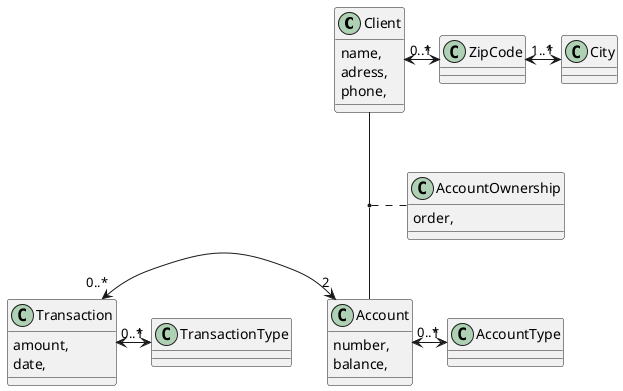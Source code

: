 @startuml bank

class Client {
    name,
    adress,
    phone,
}

class ZipCode {

}

class City {

}

class Account {
    number,
    balance,
}

class AccountType {

}

class Transaction {
    amount,
    date,
}

class TransactionType {

}

class AccountOwnership {
    order,
}

(Client, Account) . AccountOwnership
Client "0..*" <-> "1" ZipCode
ZipCode "1..*" <-> "1" City
Account "0..*" <-> "1" AccountType
Transaction "0..*" <-> "2" Account
Transaction "0..*" <-> "1" TransactionType

@enduml